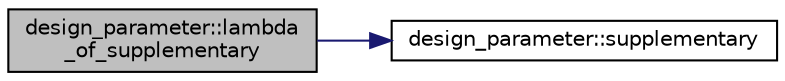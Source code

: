 digraph "design_parameter::lambda_of_supplementary"
{
  edge [fontname="Helvetica",fontsize="10",labelfontname="Helvetica",labelfontsize="10"];
  node [fontname="Helvetica",fontsize="10",shape=record];
  rankdir="LR";
  Node1357 [label="design_parameter::lambda\l_of_supplementary",height=0.2,width=0.4,color="black", fillcolor="grey75", style="filled", fontcolor="black"];
  Node1357 -> Node1358 [color="midnightblue",fontsize="10",style="solid",fontname="Helvetica"];
  Node1358 [label="design_parameter::supplementary",height=0.2,width=0.4,color="black", fillcolor="white", style="filled",URL="$da/d94/classdesign__parameter.html#a92bc4ea249ac3cdedbf77566410acd5a"];
}
